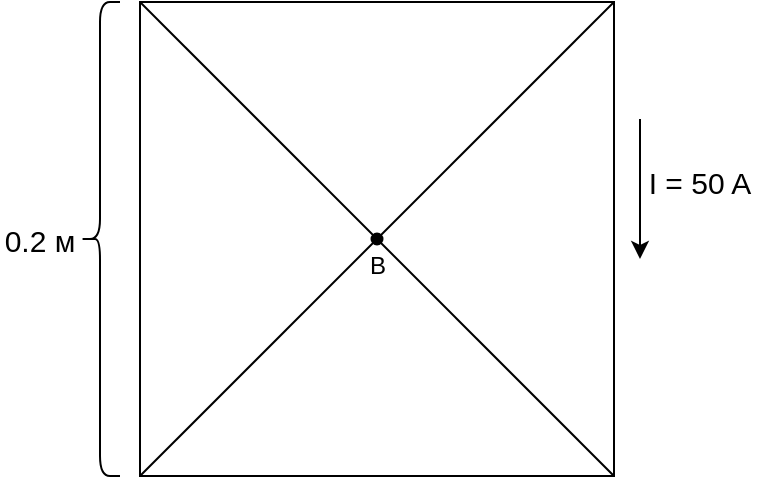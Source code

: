 <mxfile version="13.9.9" type="device"><diagram id="62Mdv_tVOnr2Ymha8rcu" name="Page-1"><mxGraphModel dx="588" dy="341" grid="1" gridSize="10" guides="1" tooltips="1" connect="1" arrows="1" fold="1" page="1" pageScale="1" pageWidth="827" pageHeight="1169" math="0" shadow="0"><root><mxCell id="0"/><mxCell id="1" parent="0"/><mxCell id="zN1wbXWfRHojAlOC-sc7-1" value="" style="rounded=0;whiteSpace=wrap;html=1;fillColor=none;" vertex="1" parent="1"><mxGeometry x="200" y="170" width="237" height="237" as="geometry"/></mxCell><mxCell id="zN1wbXWfRHojAlOC-sc7-2" value="" style="endArrow=none;html=1;entryX=0;entryY=1;entryDx=0;entryDy=0;exitX=1;exitY=0;exitDx=0;exitDy=0;" edge="1" parent="1" source="zN1wbXWfRHojAlOC-sc7-1" target="zN1wbXWfRHojAlOC-sc7-1"><mxGeometry width="50" height="50" relative="1" as="geometry"><mxPoint x="290" y="300" as="sourcePoint"/><mxPoint x="340" y="250" as="targetPoint"/></mxGeometry></mxCell><mxCell id="zN1wbXWfRHojAlOC-sc7-3" value="" style="endArrow=none;html=1;entryX=0;entryY=0;entryDx=0;entryDy=0;exitX=1;exitY=1;exitDx=0;exitDy=0;" edge="1" parent="1" source="zN1wbXWfRHojAlOC-sc7-1" target="zN1wbXWfRHojAlOC-sc7-1"><mxGeometry width="50" height="50" relative="1" as="geometry"><mxPoint x="300" y="310" as="sourcePoint"/><mxPoint x="350" y="260" as="targetPoint"/></mxGeometry></mxCell><mxCell id="zN1wbXWfRHojAlOC-sc7-4" value="" style="shape=curlyBracket;whiteSpace=wrap;html=1;rounded=1;fillColor=none;" vertex="1" parent="1"><mxGeometry x="170" y="170" width="20" height="237" as="geometry"/></mxCell><mxCell id="zN1wbXWfRHojAlOC-sc7-5" value="&lt;font style=&quot;font-size: 15px&quot;&gt;0.2 м&lt;/font&gt;" style="text;html=1;strokeColor=none;fillColor=none;align=center;verticalAlign=middle;whiteSpace=wrap;rounded=0;" vertex="1" parent="1"><mxGeometry x="130" y="278.5" width="40" height="20" as="geometry"/></mxCell><mxCell id="zN1wbXWfRHojAlOC-sc7-6" value="" style="ellipse;fillColor=#000000;strokeColor=none;" vertex="1" parent="1"><mxGeometry x="315.25" y="285.25" width="6.5" height="6.5" as="geometry"/></mxCell><mxCell id="zN1wbXWfRHojAlOC-sc7-8" value="" style="endArrow=classic;html=1;" edge="1" parent="1"><mxGeometry width="50" height="50" relative="1" as="geometry"><mxPoint x="450" y="228.5" as="sourcePoint"/><mxPoint x="450" y="298.5" as="targetPoint"/></mxGeometry></mxCell><mxCell id="zN1wbXWfRHojAlOC-sc7-9" value="&lt;font style=&quot;font-size: 15px&quot;&gt;I = 50 A&lt;/font&gt;" style="text;html=1;strokeColor=none;fillColor=none;align=center;verticalAlign=middle;whiteSpace=wrap;rounded=0;" vertex="1" parent="1"><mxGeometry x="450" y="250" width="60" height="20" as="geometry"/></mxCell><mxCell id="zN1wbXWfRHojAlOC-sc7-10" value="B" style="text;html=1;strokeColor=none;fillColor=none;align=center;verticalAlign=middle;whiteSpace=wrap;rounded=0;" vertex="1" parent="1"><mxGeometry x="298.5" y="291.75" width="40" height="20" as="geometry"/></mxCell></root></mxGraphModel></diagram></mxfile>